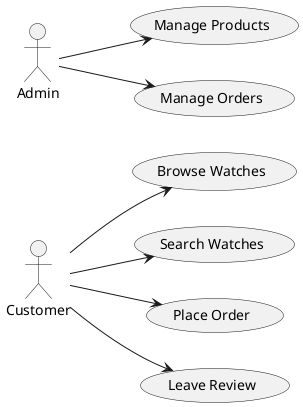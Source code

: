 @startuml Watches_ecommerce
left to right direction
actor Customer
actor Admin

usecase "Browse Watches" as UC_Browse
usecase "Search Watches" as UC_Search
usecase "Place Order" as UC_Order
usecase "Leave Review" as UC_Review
usecase "Manage Products" as UC_ManageProducts
usecase "Manage Orders" as UC_ManageOrders

Admin --> UC_ManageProducts
Admin --> UC_ManageOrders

Customer --> UC_Browse
Customer --> UC_Search
Customer --> UC_Order
Customer --> UC_Review

@enduml
